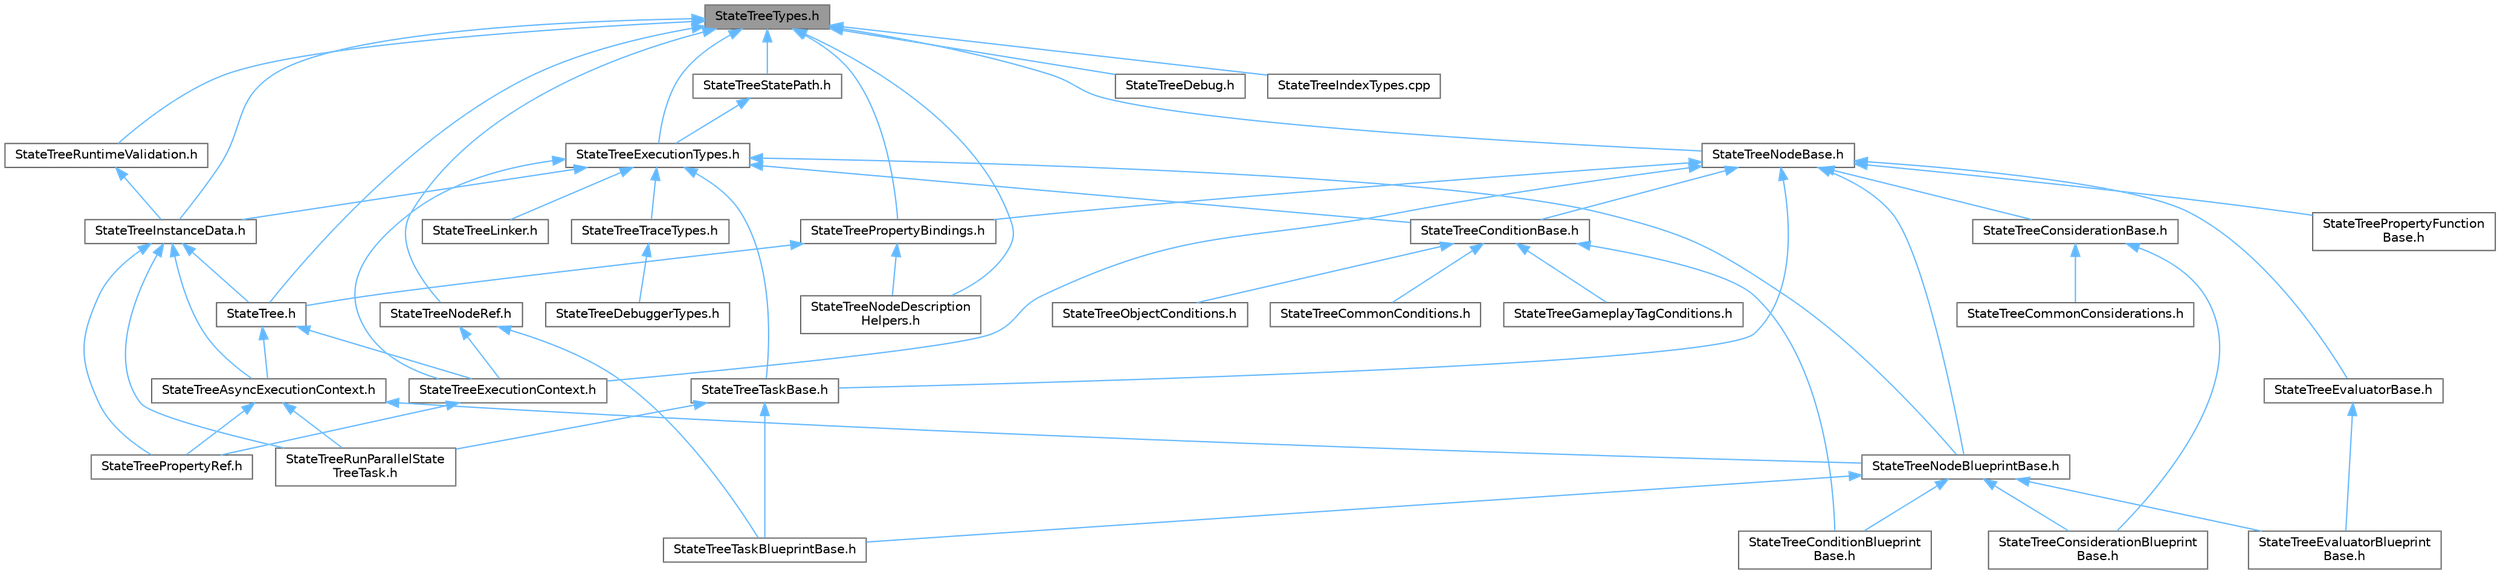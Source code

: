 digraph "StateTreeTypes.h"
{
 // INTERACTIVE_SVG=YES
 // LATEX_PDF_SIZE
  bgcolor="transparent";
  edge [fontname=Helvetica,fontsize=10,labelfontname=Helvetica,labelfontsize=10];
  node [fontname=Helvetica,fontsize=10,shape=box,height=0.2,width=0.4];
  Node1 [id="Node000001",label="StateTreeTypes.h",height=0.2,width=0.4,color="gray40", fillcolor="grey60", style="filled", fontcolor="black",tooltip=" "];
  Node1 -> Node2 [id="edge1_Node000001_Node000002",dir="back",color="steelblue1",style="solid",tooltip=" "];
  Node2 [id="Node000002",label="StateTree.h",height=0.2,width=0.4,color="grey40", fillcolor="white", style="filled",URL="$de/d30/StateTree_8h.html",tooltip=" "];
  Node2 -> Node3 [id="edge2_Node000002_Node000003",dir="back",color="steelblue1",style="solid",tooltip=" "];
  Node3 [id="Node000003",label="StateTreeAsyncExecutionContext.h",height=0.2,width=0.4,color="grey40", fillcolor="white", style="filled",URL="$dd/d7b/StateTreeAsyncExecutionContext_8h.html",tooltip=" "];
  Node3 -> Node4 [id="edge3_Node000003_Node000004",dir="back",color="steelblue1",style="solid",tooltip=" "];
  Node4 [id="Node000004",label="StateTreeNodeBlueprintBase.h",height=0.2,width=0.4,color="grey40", fillcolor="white", style="filled",URL="$d8/d2c/StateTreeNodeBlueprintBase_8h.html",tooltip=" "];
  Node4 -> Node5 [id="edge4_Node000004_Node000005",dir="back",color="steelblue1",style="solid",tooltip=" "];
  Node5 [id="Node000005",label="StateTreeConditionBlueprint\lBase.h",height=0.2,width=0.4,color="grey40", fillcolor="white", style="filled",URL="$d2/dd4/StateTreeConditionBlueprintBase_8h.html",tooltip=" "];
  Node4 -> Node6 [id="edge5_Node000004_Node000006",dir="back",color="steelblue1",style="solid",tooltip=" "];
  Node6 [id="Node000006",label="StateTreeConsiderationBlueprint\lBase.h",height=0.2,width=0.4,color="grey40", fillcolor="white", style="filled",URL="$db/d4a/StateTreeConsiderationBlueprintBase_8h.html",tooltip=" "];
  Node4 -> Node7 [id="edge6_Node000004_Node000007",dir="back",color="steelblue1",style="solid",tooltip=" "];
  Node7 [id="Node000007",label="StateTreeEvaluatorBlueprint\lBase.h",height=0.2,width=0.4,color="grey40", fillcolor="white", style="filled",URL="$d1/dd7/StateTreeEvaluatorBlueprintBase_8h.html",tooltip=" "];
  Node4 -> Node8 [id="edge7_Node000004_Node000008",dir="back",color="steelblue1",style="solid",tooltip=" "];
  Node8 [id="Node000008",label="StateTreeTaskBlueprintBase.h",height=0.2,width=0.4,color="grey40", fillcolor="white", style="filled",URL="$db/d6a/StateTreeTaskBlueprintBase_8h.html",tooltip=" "];
  Node3 -> Node9 [id="edge8_Node000003_Node000009",dir="back",color="steelblue1",style="solid",tooltip=" "];
  Node9 [id="Node000009",label="StateTreePropertyRef.h",height=0.2,width=0.4,color="grey40", fillcolor="white", style="filled",URL="$dd/dae/StateTreePropertyRef_8h.html",tooltip=" "];
  Node3 -> Node10 [id="edge9_Node000003_Node000010",dir="back",color="steelblue1",style="solid",tooltip=" "];
  Node10 [id="Node000010",label="StateTreeRunParallelState\lTreeTask.h",height=0.2,width=0.4,color="grey40", fillcolor="white", style="filled",URL="$d0/d11/StateTreeRunParallelStateTreeTask_8h.html",tooltip=" "];
  Node2 -> Node11 [id="edge10_Node000002_Node000011",dir="back",color="steelblue1",style="solid",tooltip=" "];
  Node11 [id="Node000011",label="StateTreeExecutionContext.h",height=0.2,width=0.4,color="grey40", fillcolor="white", style="filled",URL="$d0/d75/StateTreeExecutionContext_8h.html",tooltip=" "];
  Node11 -> Node9 [id="edge11_Node000011_Node000009",dir="back",color="steelblue1",style="solid",tooltip=" "];
  Node1 -> Node12 [id="edge12_Node000001_Node000012",dir="back",color="steelblue1",style="solid",tooltip=" "];
  Node12 [id="Node000012",label="StateTreeDebug.h",height=0.2,width=0.4,color="grey40", fillcolor="white", style="filled",URL="$dd/d65/StateTreeDebug_8h.html",tooltip=" "];
  Node1 -> Node13 [id="edge13_Node000001_Node000013",dir="back",color="steelblue1",style="solid",tooltip=" "];
  Node13 [id="Node000013",label="StateTreeExecutionTypes.h",height=0.2,width=0.4,color="grey40", fillcolor="white", style="filled",URL="$d6/d03/StateTreeExecutionTypes_8h.html",tooltip=" "];
  Node13 -> Node14 [id="edge14_Node000013_Node000014",dir="back",color="steelblue1",style="solid",tooltip=" "];
  Node14 [id="Node000014",label="StateTreeConditionBase.h",height=0.2,width=0.4,color="grey40", fillcolor="white", style="filled",URL="$d0/d2b/StateTreeConditionBase_8h.html",tooltip=" "];
  Node14 -> Node15 [id="edge15_Node000014_Node000015",dir="back",color="steelblue1",style="solid",tooltip=" "];
  Node15 [id="Node000015",label="StateTreeCommonConditions.h",height=0.2,width=0.4,color="grey40", fillcolor="white", style="filled",URL="$d8/dec/StateTreeCommonConditions_8h.html",tooltip=" "];
  Node14 -> Node5 [id="edge16_Node000014_Node000005",dir="back",color="steelblue1",style="solid",tooltip=" "];
  Node14 -> Node16 [id="edge17_Node000014_Node000016",dir="back",color="steelblue1",style="solid",tooltip=" "];
  Node16 [id="Node000016",label="StateTreeGameplayTagConditions.h",height=0.2,width=0.4,color="grey40", fillcolor="white", style="filled",URL="$db/d7a/StateTreeGameplayTagConditions_8h.html",tooltip=" "];
  Node14 -> Node17 [id="edge18_Node000014_Node000017",dir="back",color="steelblue1",style="solid",tooltip=" "];
  Node17 [id="Node000017",label="StateTreeObjectConditions.h",height=0.2,width=0.4,color="grey40", fillcolor="white", style="filled",URL="$d6/d9e/StateTreeObjectConditions_8h.html",tooltip=" "];
  Node13 -> Node11 [id="edge19_Node000013_Node000011",dir="back",color="steelblue1",style="solid",tooltip=" "];
  Node13 -> Node18 [id="edge20_Node000013_Node000018",dir="back",color="steelblue1",style="solid",tooltip=" "];
  Node18 [id="Node000018",label="StateTreeInstanceData.h",height=0.2,width=0.4,color="grey40", fillcolor="white", style="filled",URL="$de/da1/StateTreeInstanceData_8h.html",tooltip=" "];
  Node18 -> Node2 [id="edge21_Node000018_Node000002",dir="back",color="steelblue1",style="solid",tooltip=" "];
  Node18 -> Node3 [id="edge22_Node000018_Node000003",dir="back",color="steelblue1",style="solid",tooltip=" "];
  Node18 -> Node9 [id="edge23_Node000018_Node000009",dir="back",color="steelblue1",style="solid",tooltip=" "];
  Node18 -> Node10 [id="edge24_Node000018_Node000010",dir="back",color="steelblue1",style="solid",tooltip=" "];
  Node13 -> Node19 [id="edge25_Node000013_Node000019",dir="back",color="steelblue1",style="solid",tooltip=" "];
  Node19 [id="Node000019",label="StateTreeLinker.h",height=0.2,width=0.4,color="grey40", fillcolor="white", style="filled",URL="$de/d02/StateTreeLinker_8h.html",tooltip=" "];
  Node13 -> Node4 [id="edge26_Node000013_Node000004",dir="back",color="steelblue1",style="solid",tooltip=" "];
  Node13 -> Node20 [id="edge27_Node000013_Node000020",dir="back",color="steelblue1",style="solid",tooltip=" "];
  Node20 [id="Node000020",label="StateTreeTaskBase.h",height=0.2,width=0.4,color="grey40", fillcolor="white", style="filled",URL="$d6/dfb/StateTreeTaskBase_8h.html",tooltip=" "];
  Node20 -> Node10 [id="edge28_Node000020_Node000010",dir="back",color="steelblue1",style="solid",tooltip=" "];
  Node20 -> Node8 [id="edge29_Node000020_Node000008",dir="back",color="steelblue1",style="solid",tooltip=" "];
  Node13 -> Node21 [id="edge30_Node000013_Node000021",dir="back",color="steelblue1",style="solid",tooltip=" "];
  Node21 [id="Node000021",label="StateTreeTraceTypes.h",height=0.2,width=0.4,color="grey40", fillcolor="white", style="filled",URL="$dd/d43/StateTreeTraceTypes_8h.html",tooltip=" "];
  Node21 -> Node22 [id="edge31_Node000021_Node000022",dir="back",color="steelblue1",style="solid",tooltip=" "];
  Node22 [id="Node000022",label="StateTreeDebuggerTypes.h",height=0.2,width=0.4,color="grey40", fillcolor="white", style="filled",URL="$d3/d14/StateTreeDebuggerTypes_8h.html",tooltip=" "];
  Node1 -> Node23 [id="edge32_Node000001_Node000023",dir="back",color="steelblue1",style="solid",tooltip=" "];
  Node23 [id="Node000023",label="StateTreeIndexTypes.cpp",height=0.2,width=0.4,color="grey40", fillcolor="white", style="filled",URL="$dd/d47/StateTreeIndexTypes_8cpp.html",tooltip=" "];
  Node1 -> Node18 [id="edge33_Node000001_Node000018",dir="back",color="steelblue1",style="solid",tooltip=" "];
  Node1 -> Node24 [id="edge34_Node000001_Node000024",dir="back",color="steelblue1",style="solid",tooltip=" "];
  Node24 [id="Node000024",label="StateTreeNodeBase.h",height=0.2,width=0.4,color="grey40", fillcolor="white", style="filled",URL="$dc/db7/StateTreeNodeBase_8h.html",tooltip=" "];
  Node24 -> Node14 [id="edge35_Node000024_Node000014",dir="back",color="steelblue1",style="solid",tooltip=" "];
  Node24 -> Node25 [id="edge36_Node000024_Node000025",dir="back",color="steelblue1",style="solid",tooltip=" "];
  Node25 [id="Node000025",label="StateTreeConsiderationBase.h",height=0.2,width=0.4,color="grey40", fillcolor="white", style="filled",URL="$d2/dc1/StateTreeConsiderationBase_8h.html",tooltip=" "];
  Node25 -> Node26 [id="edge37_Node000025_Node000026",dir="back",color="steelblue1",style="solid",tooltip=" "];
  Node26 [id="Node000026",label="StateTreeCommonConsiderations.h",height=0.2,width=0.4,color="grey40", fillcolor="white", style="filled",URL="$d8/db4/StateTreeCommonConsiderations_8h.html",tooltip=" "];
  Node25 -> Node6 [id="edge38_Node000025_Node000006",dir="back",color="steelblue1",style="solid",tooltip=" "];
  Node24 -> Node27 [id="edge39_Node000024_Node000027",dir="back",color="steelblue1",style="solid",tooltip=" "];
  Node27 [id="Node000027",label="StateTreeEvaluatorBase.h",height=0.2,width=0.4,color="grey40", fillcolor="white", style="filled",URL="$d0/dfa/StateTreeEvaluatorBase_8h.html",tooltip=" "];
  Node27 -> Node7 [id="edge40_Node000027_Node000007",dir="back",color="steelblue1",style="solid",tooltip=" "];
  Node24 -> Node11 [id="edge41_Node000024_Node000011",dir="back",color="steelblue1",style="solid",tooltip=" "];
  Node24 -> Node4 [id="edge42_Node000024_Node000004",dir="back",color="steelblue1",style="solid",tooltip=" "];
  Node24 -> Node28 [id="edge43_Node000024_Node000028",dir="back",color="steelblue1",style="solid",tooltip=" "];
  Node28 [id="Node000028",label="StateTreePropertyBindings.h",height=0.2,width=0.4,color="grey40", fillcolor="white", style="filled",URL="$d2/d1e/StateTreePropertyBindings_8h.html",tooltip=" "];
  Node28 -> Node2 [id="edge44_Node000028_Node000002",dir="back",color="steelblue1",style="solid",tooltip=" "];
  Node28 -> Node29 [id="edge45_Node000028_Node000029",dir="back",color="steelblue1",style="solid",tooltip=" "];
  Node29 [id="Node000029",label="StateTreeNodeDescription\lHelpers.h",height=0.2,width=0.4,color="grey40", fillcolor="white", style="filled",URL="$d9/d1a/StateTreeNodeDescriptionHelpers_8h.html",tooltip=" "];
  Node24 -> Node30 [id="edge46_Node000024_Node000030",dir="back",color="steelblue1",style="solid",tooltip=" "];
  Node30 [id="Node000030",label="StateTreePropertyFunction\lBase.h",height=0.2,width=0.4,color="grey40", fillcolor="white", style="filled",URL="$d9/d3e/StateTreePropertyFunctionBase_8h.html",tooltip=" "];
  Node24 -> Node20 [id="edge47_Node000024_Node000020",dir="back",color="steelblue1",style="solid",tooltip=" "];
  Node1 -> Node29 [id="edge48_Node000001_Node000029",dir="back",color="steelblue1",style="solid",tooltip=" "];
  Node1 -> Node31 [id="edge49_Node000001_Node000031",dir="back",color="steelblue1",style="solid",tooltip=" "];
  Node31 [id="Node000031",label="StateTreeNodeRef.h",height=0.2,width=0.4,color="grey40", fillcolor="white", style="filled",URL="$de/dc3/StateTreeNodeRef_8h.html",tooltip=" "];
  Node31 -> Node11 [id="edge50_Node000031_Node000011",dir="back",color="steelblue1",style="solid",tooltip=" "];
  Node31 -> Node8 [id="edge51_Node000031_Node000008",dir="back",color="steelblue1",style="solid",tooltip=" "];
  Node1 -> Node28 [id="edge52_Node000001_Node000028",dir="back",color="steelblue1",style="solid",tooltip=" "];
  Node1 -> Node32 [id="edge53_Node000001_Node000032",dir="back",color="steelblue1",style="solid",tooltip=" "];
  Node32 [id="Node000032",label="StateTreeRuntimeValidation.h",height=0.2,width=0.4,color="grey40", fillcolor="white", style="filled",URL="$d3/d01/StateTreeRuntimeValidation_8h.html",tooltip=" "];
  Node32 -> Node18 [id="edge54_Node000032_Node000018",dir="back",color="steelblue1",style="solid",tooltip=" "];
  Node1 -> Node33 [id="edge55_Node000001_Node000033",dir="back",color="steelblue1",style="solid",tooltip=" "];
  Node33 [id="Node000033",label="StateTreeStatePath.h",height=0.2,width=0.4,color="grey40", fillcolor="white", style="filled",URL="$d9/d82/StateTreeStatePath_8h.html",tooltip=" "];
  Node33 -> Node13 [id="edge56_Node000033_Node000013",dir="back",color="steelblue1",style="solid",tooltip=" "];
}
